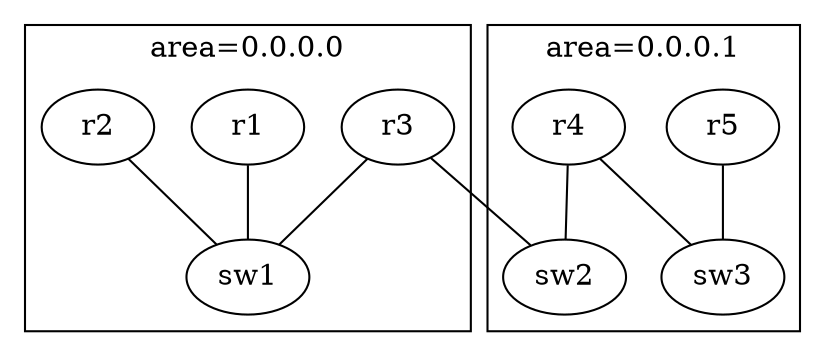 digraph  {

	subgraph cluster1 {
		label="area=0.0.0.0";
		r1[class="router"];
		r2[class="router"];
		r3[class="router"];
		sw1[class="switch"];
	}

	subgraph cluster2 {
		label="area=0.0.0.1";
		r4[class="router"];
		r5[class="router"];
		sw2[class="switch"];
		sw3[class="switch"];
	}

	r1->sw1[dir="none"];
	r2->sw1[dir="none"];
	r3->sw1[dir="none"];
	r3->sw2[dir="none"];
	r4->sw2[dir="none"];
	r4->sw3[dir="none"];
	r5->sw3[dir="none"];
}
